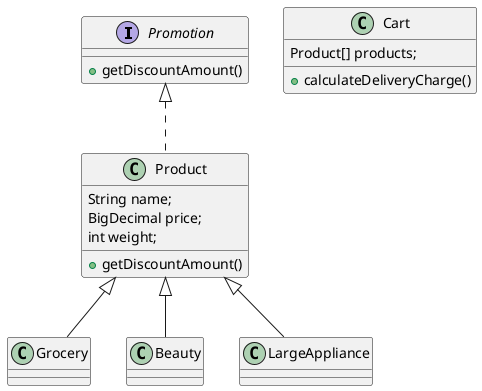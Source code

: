 @startuml

interface Promotion {
    +getDiscountAmount()
}

class Product implements Promotion {
    String name;
    BigDecimal price;
    int weight;
    +getDiscountAmount()
}

class Cart {
    Product[] products;
    +calculateDeliveryCharge()
}

class Grocery extends Product

class Beauty extends Product

class LargeAppliance extends Product

@enduml